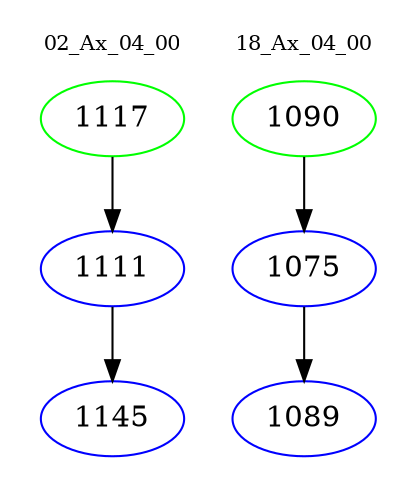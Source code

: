 digraph{
subgraph cluster_0 {
color = white
label = "02_Ax_04_00";
fontsize=10;
T0_1117 [label="1117", color="green"]
T0_1117 -> T0_1111 [color="black"]
T0_1111 [label="1111", color="blue"]
T0_1111 -> T0_1145 [color="black"]
T0_1145 [label="1145", color="blue"]
}
subgraph cluster_1 {
color = white
label = "18_Ax_04_00";
fontsize=10;
T1_1090 [label="1090", color="green"]
T1_1090 -> T1_1075 [color="black"]
T1_1075 [label="1075", color="blue"]
T1_1075 -> T1_1089 [color="black"]
T1_1089 [label="1089", color="blue"]
}
}

